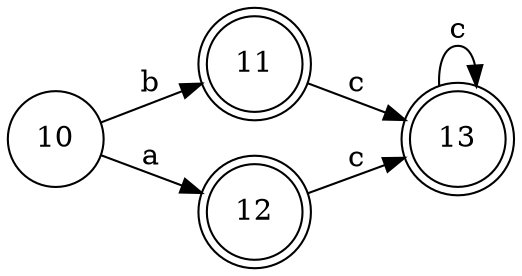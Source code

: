 digraph automata1 {
	rankdir=LR
	10 [label=10 shape=circle]
	11 [label=11 shape=doublecircle]
	12 [label=12 shape=doublecircle]
	13 [label=13 shape=doublecircle]
	10 -> 11 [label=b]
	10 -> 12 [label=a]
	11 -> 13 [label=c]
	12 -> 13 [label=c]
	13 -> 13 [label=c]
}
